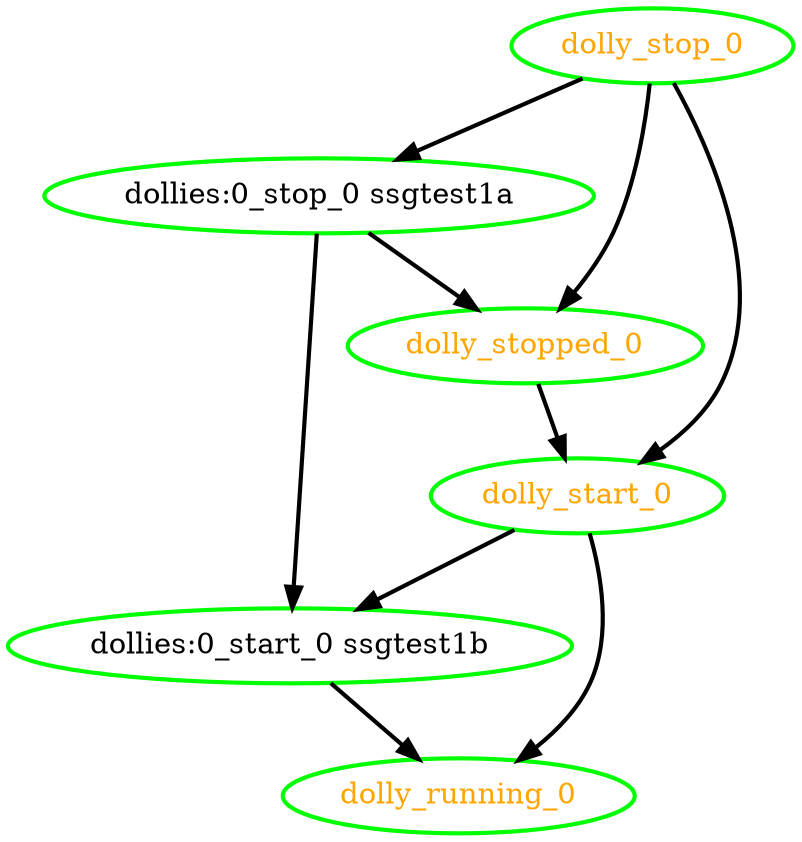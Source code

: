  digraph "g" {
"dollies:0_start_0 ssgtest1b" -> "dolly_running_0" [ style = bold]
"dollies:0_start_0 ssgtest1b" [ style=bold color="green" fontcolor="black" ]
"dollies:0_stop_0 ssgtest1a" -> "dollies:0_start_0 ssgtest1b" [ style = bold]
"dollies:0_stop_0 ssgtest1a" -> "dolly_stopped_0" [ style = bold]
"dollies:0_stop_0 ssgtest1a" [ style=bold color="green" fontcolor="black" ]
"dolly_running_0" [ style=bold color="green" fontcolor="orange" ]
"dolly_start_0" -> "dollies:0_start_0 ssgtest1b" [ style = bold]
"dolly_start_0" -> "dolly_running_0" [ style = bold]
"dolly_start_0" [ style=bold color="green" fontcolor="orange" ]
"dolly_stop_0" -> "dollies:0_stop_0 ssgtest1a" [ style = bold]
"dolly_stop_0" -> "dolly_start_0" [ style = bold]
"dolly_stop_0" -> "dolly_stopped_0" [ style = bold]
"dolly_stop_0" [ style=bold color="green" fontcolor="orange" ]
"dolly_stopped_0" -> "dolly_start_0" [ style = bold]
"dolly_stopped_0" [ style=bold color="green" fontcolor="orange" ]
}
